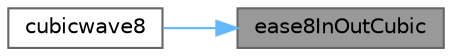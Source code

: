 digraph "ease8InOutCubic"
{
 // INTERACTIVE_SVG=YES
 // LATEX_PDF_SIZE
  bgcolor="transparent";
  edge [fontname=Helvetica,fontsize=10,labelfontname=Helvetica,labelfontsize=10];
  node [fontname=Helvetica,fontsize=10,shape=box,height=0.2,width=0.4];
  rankdir="RL";
  Node1 [id="Node000001",label="ease8InOutCubic",height=0.2,width=0.4,color="gray40", fillcolor="grey60", style="filled", fontcolor="black",tooltip="8-bit cubic ease-in / ease-out function."];
  Node1 -> Node2 [id="edge1_Node000001_Node000002",dir="back",color="steelblue1",style="solid",tooltip=" "];
  Node2 [id="Node000002",label="cubicwave8",height=0.2,width=0.4,color="grey40", fillcolor="white", style="filled",URL="$d1/d7a/group___waveform_generators_ga06b04a0cf955ec107d49b76e0cb35225.html#ga06b04a0cf955ec107d49b76e0cb35225",tooltip="Cubic waveform generator."];
}
